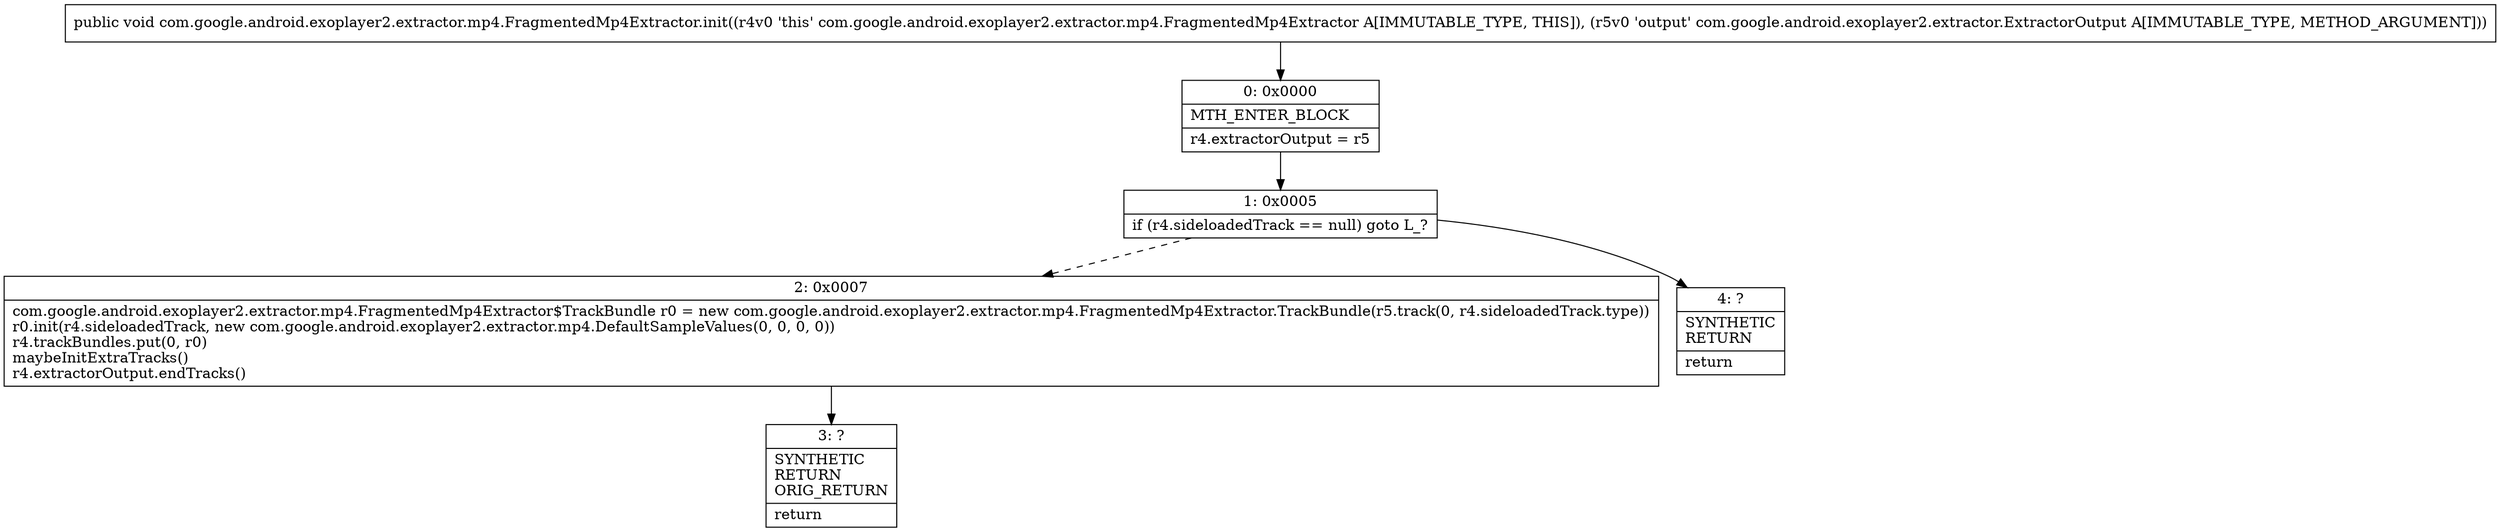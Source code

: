 digraph "CFG forcom.google.android.exoplayer2.extractor.mp4.FragmentedMp4Extractor.init(Lcom\/google\/android\/exoplayer2\/extractor\/ExtractorOutput;)V" {
Node_0 [shape=record,label="{0\:\ 0x0000|MTH_ENTER_BLOCK\l|r4.extractorOutput = r5\l}"];
Node_1 [shape=record,label="{1\:\ 0x0005|if (r4.sideloadedTrack == null) goto L_?\l}"];
Node_2 [shape=record,label="{2\:\ 0x0007|com.google.android.exoplayer2.extractor.mp4.FragmentedMp4Extractor$TrackBundle r0 = new com.google.android.exoplayer2.extractor.mp4.FragmentedMp4Extractor.TrackBundle(r5.track(0, r4.sideloadedTrack.type))\lr0.init(r4.sideloadedTrack, new com.google.android.exoplayer2.extractor.mp4.DefaultSampleValues(0, 0, 0, 0))\lr4.trackBundles.put(0, r0)\lmaybeInitExtraTracks()\lr4.extractorOutput.endTracks()\l}"];
Node_3 [shape=record,label="{3\:\ ?|SYNTHETIC\lRETURN\lORIG_RETURN\l|return\l}"];
Node_4 [shape=record,label="{4\:\ ?|SYNTHETIC\lRETURN\l|return\l}"];
MethodNode[shape=record,label="{public void com.google.android.exoplayer2.extractor.mp4.FragmentedMp4Extractor.init((r4v0 'this' com.google.android.exoplayer2.extractor.mp4.FragmentedMp4Extractor A[IMMUTABLE_TYPE, THIS]), (r5v0 'output' com.google.android.exoplayer2.extractor.ExtractorOutput A[IMMUTABLE_TYPE, METHOD_ARGUMENT])) }"];
MethodNode -> Node_0;
Node_0 -> Node_1;
Node_1 -> Node_2[style=dashed];
Node_1 -> Node_4;
Node_2 -> Node_3;
}

